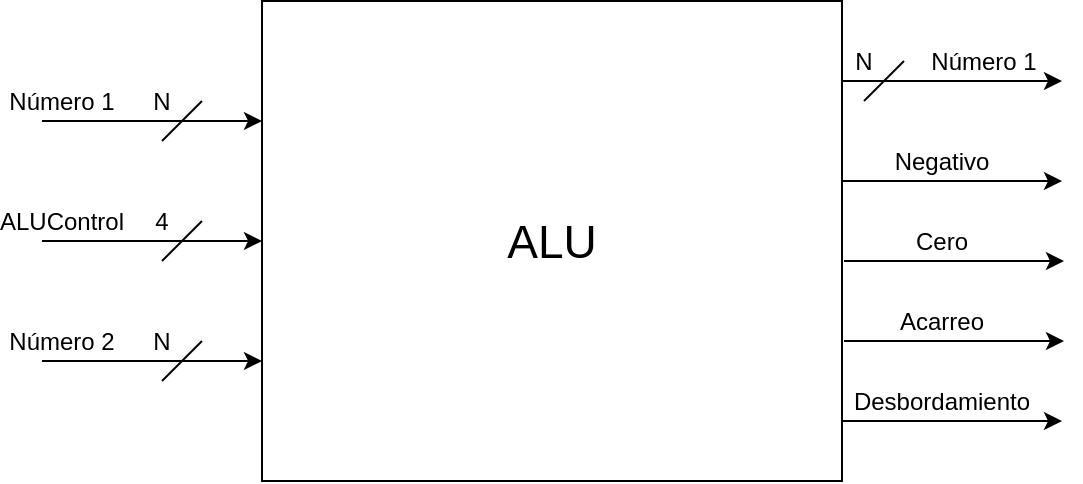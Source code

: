 <mxfile version="11.1.4" type="device"><diagram id="2OJAgN7SzJxuPnq3MlXm" name="Primer Nivel"><mxGraphModel dx="1024" dy="595" grid="1" gridSize="10" guides="1" tooltips="1" connect="1" arrows="1" fold="1" page="1" pageScale="1" pageWidth="850" pageHeight="1100" math="0" shadow="0"><root><mxCell id="0"/><mxCell id="1" parent="0"/><mxCell id="li8F1xh5IC7WeySYhm8i-1" value="" style="rounded=0;whiteSpace=wrap;html=1;" parent="1" vertex="1"><mxGeometry x="287" y="428.5" width="290" height="240" as="geometry"/></mxCell><mxCell id="li8F1xh5IC7WeySYhm8i-2" value="&lt;font style=&quot;font-size: 23px&quot;&gt;ALU&lt;/font&gt;" style="text;html=1;strokeColor=none;fillColor=none;align=center;verticalAlign=middle;whiteSpace=wrap;rounded=0;" parent="1" vertex="1"><mxGeometry x="382" y="518.5" width="100" height="60" as="geometry"/></mxCell><mxCell id="li8F1xh5IC7WeySYhm8i-3" value="" style="endArrow=classic;html=1;entryX=0;entryY=0.25;entryDx=0;entryDy=0;" parent="1" target="li8F1xh5IC7WeySYhm8i-1" edge="1"><mxGeometry width="50" height="50" relative="1" as="geometry"><mxPoint x="177" y="488.5" as="sourcePoint"/><mxPoint x="187" y="468.5" as="targetPoint"/></mxGeometry></mxCell><mxCell id="li8F1xh5IC7WeySYhm8i-4" value="" style="endArrow=none;html=1;" parent="1" edge="1"><mxGeometry width="50" height="50" relative="1" as="geometry"><mxPoint x="237" y="498.5" as="sourcePoint"/><mxPoint x="257" y="478.5" as="targetPoint"/></mxGeometry></mxCell><mxCell id="li8F1xh5IC7WeySYhm8i-5" value="N" style="text;html=1;strokeColor=none;fillColor=none;align=center;verticalAlign=middle;whiteSpace=wrap;rounded=0;" parent="1" vertex="1"><mxGeometry x="217" y="468.5" width="40" height="20" as="geometry"/></mxCell><mxCell id="li8F1xh5IC7WeySYhm8i-6" value="" style="endArrow=classic;html=1;entryX=0;entryY=0.25;entryDx=0;entryDy=0;" parent="1" edge="1"><mxGeometry width="50" height="50" relative="1" as="geometry"><mxPoint x="177" y="608.5" as="sourcePoint"/><mxPoint x="287" y="608.5" as="targetPoint"/></mxGeometry></mxCell><mxCell id="li8F1xh5IC7WeySYhm8i-7" value="" style="endArrow=none;html=1;" parent="1" edge="1"><mxGeometry width="50" height="50" relative="1" as="geometry"><mxPoint x="237" y="618.5" as="sourcePoint"/><mxPoint x="257" y="598.5" as="targetPoint"/></mxGeometry></mxCell><mxCell id="li8F1xh5IC7WeySYhm8i-8" value="N" style="text;html=1;strokeColor=none;fillColor=none;align=center;verticalAlign=middle;whiteSpace=wrap;rounded=0;" parent="1" vertex="1"><mxGeometry x="217" y="588.5" width="40" height="20" as="geometry"/></mxCell><mxCell id="li8F1xh5IC7WeySYhm8i-9" value="Número 1" style="text;html=1;strokeColor=none;fillColor=none;align=center;verticalAlign=middle;whiteSpace=wrap;rounded=0;" parent="1" vertex="1"><mxGeometry x="157" y="468.5" width="60" height="20" as="geometry"/></mxCell><mxCell id="li8F1xh5IC7WeySYhm8i-10" value="Número 2" style="text;html=1;strokeColor=none;fillColor=none;align=center;verticalAlign=middle;whiteSpace=wrap;rounded=0;" parent="1" vertex="1"><mxGeometry x="157" y="588.5" width="60" height="20" as="geometry"/></mxCell><mxCell id="li8F1xh5IC7WeySYhm8i-11" value="" style="endArrow=classic;html=1;entryX=0;entryY=0.5;entryDx=0;entryDy=0;" parent="1" target="li8F1xh5IC7WeySYhm8i-1" edge="1"><mxGeometry width="50" height="50" relative="1" as="geometry"><mxPoint x="177" y="548.5" as="sourcePoint"/><mxPoint x="187" y="508.5" as="targetPoint"/></mxGeometry></mxCell><mxCell id="li8F1xh5IC7WeySYhm8i-12" value="ALUControl" style="text;html=1;strokeColor=none;fillColor=none;align=center;verticalAlign=middle;whiteSpace=wrap;rounded=0;" parent="1" vertex="1"><mxGeometry x="157" y="528.5" width="60" height="20" as="geometry"/></mxCell><mxCell id="li8F1xh5IC7WeySYhm8i-17" value="" style="endArrow=classic;html=1;entryX=0;entryY=0.25;entryDx=0;entryDy=0;" parent="1" edge="1"><mxGeometry width="50" height="50" relative="1" as="geometry"><mxPoint x="577" y="468.5" as="sourcePoint"/><mxPoint x="687" y="468.5" as="targetPoint"/></mxGeometry></mxCell><mxCell id="li8F1xh5IC7WeySYhm8i-18" value="" style="endArrow=none;html=1;" parent="1" edge="1"><mxGeometry width="50" height="50" relative="1" as="geometry"><mxPoint x="588" y="478.5" as="sourcePoint"/><mxPoint x="608" y="458.5" as="targetPoint"/></mxGeometry></mxCell><mxCell id="li8F1xh5IC7WeySYhm8i-19" value="N" style="text;html=1;strokeColor=none;fillColor=none;align=center;verticalAlign=middle;whiteSpace=wrap;rounded=0;" parent="1" vertex="1"><mxGeometry x="568" y="448.5" width="40" height="20" as="geometry"/></mxCell><mxCell id="li8F1xh5IC7WeySYhm8i-20" value="Número 1" style="text;html=1;strokeColor=none;fillColor=none;align=center;verticalAlign=middle;whiteSpace=wrap;rounded=0;" parent="1" vertex="1"><mxGeometry x="618" y="448.5" width="60" height="20" as="geometry"/></mxCell><mxCell id="li8F1xh5IC7WeySYhm8i-23" value="" style="endArrow=none;html=1;" parent="1" edge="1"><mxGeometry width="50" height="50" relative="1" as="geometry"><mxPoint x="237" y="558.5" as="sourcePoint"/><mxPoint x="257" y="538.5" as="targetPoint"/></mxGeometry></mxCell><mxCell id="li8F1xh5IC7WeySYhm8i-24" value="4" style="text;html=1;strokeColor=none;fillColor=none;align=center;verticalAlign=middle;whiteSpace=wrap;rounded=0;" parent="1" vertex="1"><mxGeometry x="217" y="528.5" width="40" height="20" as="geometry"/></mxCell><mxCell id="li8F1xh5IC7WeySYhm8i-25" value="" style="endArrow=classic;html=1;entryX=0;entryY=0.25;entryDx=0;entryDy=0;" parent="1" edge="1"><mxGeometry width="50" height="50" relative="1" as="geometry"><mxPoint x="577" y="518.5" as="sourcePoint"/><mxPoint x="687" y="518.5" as="targetPoint"/></mxGeometry></mxCell><mxCell id="li8F1xh5IC7WeySYhm8i-28" value="Negativo" style="text;html=1;strokeColor=none;fillColor=none;align=center;verticalAlign=middle;whiteSpace=wrap;rounded=0;" parent="1" vertex="1"><mxGeometry x="597" y="498.5" width="60" height="20" as="geometry"/></mxCell><mxCell id="li8F1xh5IC7WeySYhm8i-29" value="" style="endArrow=classic;html=1;entryX=0;entryY=0.25;entryDx=0;entryDy=0;" parent="1" edge="1"><mxGeometry width="50" height="50" relative="1" as="geometry"><mxPoint x="578" y="598.5" as="sourcePoint"/><mxPoint x="688" y="598.5" as="targetPoint"/></mxGeometry></mxCell><mxCell id="li8F1xh5IC7WeySYhm8i-32" value="Acarreo" style="text;html=1;strokeColor=none;fillColor=none;align=center;verticalAlign=middle;whiteSpace=wrap;rounded=0;" parent="1" vertex="1"><mxGeometry x="597" y="578.5" width="60" height="20" as="geometry"/></mxCell><mxCell id="li8F1xh5IC7WeySYhm8i-33" value="" style="endArrow=classic;html=1;entryX=0;entryY=0.25;entryDx=0;entryDy=0;" parent="1" edge="1"><mxGeometry width="50" height="50" relative="1" as="geometry"><mxPoint x="577" y="638.5" as="sourcePoint"/><mxPoint x="687" y="638.5" as="targetPoint"/></mxGeometry></mxCell><mxCell id="li8F1xh5IC7WeySYhm8i-36" value="Desbordamiento" style="text;html=1;strokeColor=none;fillColor=none;align=center;verticalAlign=middle;whiteSpace=wrap;rounded=0;" parent="1" vertex="1"><mxGeometry x="597" y="618.5" width="60" height="20" as="geometry"/></mxCell><mxCell id="li8F1xh5IC7WeySYhm8i-41" value="" style="endArrow=classic;html=1;entryX=0;entryY=0.25;entryDx=0;entryDy=0;" parent="1" edge="1"><mxGeometry width="50" height="50" relative="1" as="geometry"><mxPoint x="578" y="558.5" as="sourcePoint"/><mxPoint x="688" y="558.5" as="targetPoint"/></mxGeometry></mxCell><mxCell id="li8F1xh5IC7WeySYhm8i-44" value="Cero" style="text;html=1;strokeColor=none;fillColor=none;align=center;verticalAlign=middle;whiteSpace=wrap;rounded=0;" parent="1" vertex="1"><mxGeometry x="597" y="538.5" width="60" height="20" as="geometry"/></mxCell></root></mxGraphModel></diagram><diagram id="m6MGDzgDeSHffWFbgt9j" name="Segundo Nivel"><mxGraphModel dx="853" dy="496" grid="1" gridSize="10" guides="1" tooltips="1" connect="1" arrows="1" fold="1" page="1" pageScale="1" pageWidth="850" pageHeight="1100" math="0" shadow="0"><root><mxCell id="QJZ7QYB92ryq0ANAFvGo-0"/><mxCell id="QJZ7QYB92ryq0ANAFvGo-1" parent="QJZ7QYB92ryq0ANAFvGo-0"/><mxCell id="oEmHMn4AcYvWu7DEF71q-0" value="" style="rounded=0;whiteSpace=wrap;html=1;" parent="QJZ7QYB92ryq0ANAFvGo-1" vertex="1"><mxGeometry x="287" y="428.5" width="290" height="240" as="geometry"/></mxCell><mxCell id="fbdbsb1Z4m5zlIt7R355-3" style="edgeStyle=orthogonalEdgeStyle;rounded=0;orthogonalLoop=1;jettySize=auto;html=1;exitX=0;exitY=0.25;exitDx=0;exitDy=0;entryX=0.001;entryY=0.401;entryDx=0;entryDy=0;entryPerimeter=0;fillColor=#d5e8d4;strokeColor=#82b366;" edge="1" parent="QJZ7QYB92ryq0ANAFvGo-1" source="oEmHMn4AcYvWu7DEF71q-0" target="isulnbrN6jN8uFYNWEqH-7"><mxGeometry relative="1" as="geometry"/></mxCell><mxCell id="isulnbrN6jN8uFYNWEqH-38" style="edgeStyle=orthogonalEdgeStyle;rounded=0;orthogonalLoop=1;jettySize=auto;html=1;exitX=0;exitY=0.75;exitDx=0;exitDy=0;entryX=0.5;entryY=1;entryDx=0;entryDy=0;fillColor=#fff2cc;strokeColor=#d6b656;" parent="QJZ7QYB92ryq0ANAFvGo-1" source="oEmHMn4AcYvWu7DEF71q-0" target="isulnbrN6jN8uFYNWEqH-12" edge="1"><mxGeometry relative="1" as="geometry"><Array as="points"><mxPoint x="300" y="609"/><mxPoint x="300" y="660"/><mxPoint x="440" y="660"/><mxPoint x="440" y="549"/><mxPoint x="497" y="549"/></Array></mxGeometry></mxCell><mxCell id="isulnbrN6jN8uFYNWEqH-37" style="edgeStyle=orthogonalEdgeStyle;rounded=0;orthogonalLoop=1;jettySize=auto;html=1;exitX=0;exitY=0.75;exitDx=0;exitDy=0;entryX=0.5;entryY=1;entryDx=0;entryDy=0;fillColor=#fff2cc;strokeColor=#d6b656;" parent="QJZ7QYB92ryq0ANAFvGo-1" source="oEmHMn4AcYvWu7DEF71q-0" target="isulnbrN6jN8uFYNWEqH-33" edge="1"><mxGeometry relative="1" as="geometry"><Array as="points"><mxPoint x="300" y="608"/><mxPoint x="300" y="660"/><mxPoint x="498" y="660"/></Array></mxGeometry></mxCell><mxCell id="isulnbrN6jN8uFYNWEqH-36" style="edgeStyle=orthogonalEdgeStyle;rounded=0;orthogonalLoop=1;jettySize=auto;html=1;exitX=0;exitY=0.5;exitDx=0;exitDy=0;entryX=0;entryY=0.75;entryDx=0;entryDy=0;fillColor=#dae8fc;strokeColor=#6c8ebf;" parent="QJZ7QYB92ryq0ANAFvGo-1" source="oEmHMn4AcYvWu7DEF71q-0" target="isulnbrN6jN8uFYNWEqH-33" edge="1"><mxGeometry relative="1" as="geometry"><Array as="points"><mxPoint x="310" y="549"/><mxPoint x="410" y="549"/><mxPoint x="410" y="622"/></Array></mxGeometry></mxCell><mxCell id="isulnbrN6jN8uFYNWEqH-34" style="edgeStyle=orthogonalEdgeStyle;rounded=0;orthogonalLoop=1;jettySize=auto;html=1;exitX=0;exitY=0.25;exitDx=0;exitDy=0;entryX=0;entryY=0.5;entryDx=0;entryDy=0;fillColor=#d5e8d4;strokeColor=#82b366;" parent="QJZ7QYB92ryq0ANAFvGo-1" source="oEmHMn4AcYvWu7DEF71q-0" target="isulnbrN6jN8uFYNWEqH-33" edge="1"><mxGeometry relative="1" as="geometry"><Array as="points"><mxPoint x="300" y="489"/><mxPoint x="300" y="540"/><mxPoint x="420" y="540"/><mxPoint x="420" y="604"/><mxPoint x="450" y="604"/></Array></mxGeometry></mxCell><mxCell id="isulnbrN6jN8uFYNWEqH-26" style="edgeStyle=orthogonalEdgeStyle;rounded=0;orthogonalLoop=1;jettySize=auto;html=1;exitX=0;exitY=0.25;exitDx=0;exitDy=0;entryX=0;entryY=0.32;entryDx=0;entryDy=0;fillColor=#d5e8d4;strokeColor=#82b366;entryPerimeter=0;" parent="QJZ7QYB92ryq0ANAFvGo-1" source="oEmHMn4AcYvWu7DEF71q-0" target="isulnbrN6jN8uFYNWEqH-10" edge="1"><mxGeometry relative="1" as="geometry"><Array as="points"><mxPoint x="300" y="489"/><mxPoint x="300" y="590"/></Array></mxGeometry></mxCell><mxCell id="isulnbrN6jN8uFYNWEqH-25" style="edgeStyle=orthogonalEdgeStyle;rounded=0;orthogonalLoop=1;jettySize=auto;html=1;exitX=0;exitY=0.5;exitDx=0;exitDy=0;entryX=-0.013;entryY=0.159;entryDx=0;entryDy=0;fillColor=#dae8fc;strokeColor=#6c8ebf;entryPerimeter=0;" parent="QJZ7QYB92ryq0ANAFvGo-1" source="oEmHMn4AcYvWu7DEF71q-0" target="isulnbrN6jN8uFYNWEqH-10" edge="1"><mxGeometry relative="1" as="geometry"><Array as="points"><mxPoint x="310" y="549"/><mxPoint x="310" y="578"/></Array></mxGeometry></mxCell><mxCell id="isulnbrN6jN8uFYNWEqH-24" style="edgeStyle=orthogonalEdgeStyle;rounded=0;orthogonalLoop=1;jettySize=auto;html=1;exitX=0;exitY=0.5;exitDx=0;exitDy=0;entryX=-0.003;entryY=0.558;entryDx=0;entryDy=0;fillColor=#dae8fc;strokeColor=#6c8ebf;entryPerimeter=0;" parent="QJZ7QYB92ryq0ANAFvGo-1" source="oEmHMn4AcYvWu7DEF71q-0" target="isulnbrN6jN8uFYNWEqH-7" edge="1"><mxGeometry relative="1" as="geometry"><Array as="points"><mxPoint x="310" y="549"/><mxPoint x="310" y="500"/></Array></mxGeometry></mxCell><mxCell id="oEmHMn4AcYvWu7DEF71q-1" value="&lt;font style=&quot;font-size: 13px&quot;&gt;ALU&lt;/font&gt;" style="text;html=1;strokeColor=#000000;fillColor=none;align=center;verticalAlign=middle;whiteSpace=wrap;rounded=0;" parent="QJZ7QYB92ryq0ANAFvGo-1" vertex="1"><mxGeometry x="287" y="429" width="93" height="21" as="geometry"/></mxCell><mxCell id="oEmHMn4AcYvWu7DEF71q-2" value="" style="endArrow=classic;html=1;entryX=0;entryY=0.25;entryDx=0;entryDy=0;fillColor=#d5e8d4;strokeColor=#82b366;" parent="QJZ7QYB92ryq0ANAFvGo-1" target="oEmHMn4AcYvWu7DEF71q-0" edge="1"><mxGeometry width="50" height="50" relative="1" as="geometry"><mxPoint x="177" y="488.5" as="sourcePoint"/><mxPoint x="187" y="468.5" as="targetPoint"/></mxGeometry></mxCell><mxCell id="oEmHMn4AcYvWu7DEF71q-3" value="" style="endArrow=none;html=1;fillColor=#d5e8d4;strokeColor=#82b366;" parent="QJZ7QYB92ryq0ANAFvGo-1" edge="1"><mxGeometry width="50" height="50" relative="1" as="geometry"><mxPoint x="237" y="498.5" as="sourcePoint"/><mxPoint x="257" y="478.5" as="targetPoint"/></mxGeometry></mxCell><mxCell id="oEmHMn4AcYvWu7DEF71q-4" value="N" style="text;html=1;strokeColor=none;fillColor=none;align=center;verticalAlign=middle;whiteSpace=wrap;rounded=0;" parent="QJZ7QYB92ryq0ANAFvGo-1" vertex="1"><mxGeometry x="217" y="468.5" width="40" height="20" as="geometry"/></mxCell><mxCell id="oEmHMn4AcYvWu7DEF71q-5" value="" style="endArrow=classic;html=1;entryX=0;entryY=0.25;entryDx=0;entryDy=0;fillColor=#fff2cc;strokeColor=#d6b656;" parent="QJZ7QYB92ryq0ANAFvGo-1" edge="1"><mxGeometry width="50" height="50" relative="1" as="geometry"><mxPoint x="177" y="608.5" as="sourcePoint"/><mxPoint x="287" y="608.5" as="targetPoint"/></mxGeometry></mxCell><mxCell id="oEmHMn4AcYvWu7DEF71q-6" value="" style="endArrow=none;html=1;fillColor=#fff2cc;strokeColor=#d6b656;" parent="QJZ7QYB92ryq0ANAFvGo-1" edge="1"><mxGeometry width="50" height="50" relative="1" as="geometry"><mxPoint x="237" y="618.5" as="sourcePoint"/><mxPoint x="257" y="598.5" as="targetPoint"/></mxGeometry></mxCell><mxCell id="oEmHMn4AcYvWu7DEF71q-7" value="4" style="text;html=1;strokeColor=none;fillColor=none;align=center;verticalAlign=middle;whiteSpace=wrap;rounded=0;" parent="QJZ7QYB92ryq0ANAFvGo-1" vertex="1"><mxGeometry x="217" y="588.5" width="40" height="20" as="geometry"/></mxCell><mxCell id="oEmHMn4AcYvWu7DEF71q-8" value="Número 1" style="text;html=1;strokeColor=none;fillColor=none;align=center;verticalAlign=middle;whiteSpace=wrap;rounded=0;" parent="QJZ7QYB92ryq0ANAFvGo-1" vertex="1"><mxGeometry x="157" y="468.5" width="60" height="20" as="geometry"/></mxCell><mxCell id="oEmHMn4AcYvWu7DEF71q-9" value="ALUControl" style="text;html=1;strokeColor=none;fillColor=none;align=center;verticalAlign=middle;whiteSpace=wrap;rounded=0;" parent="QJZ7QYB92ryq0ANAFvGo-1" vertex="1"><mxGeometry x="157" y="588.5" width="60" height="20" as="geometry"/></mxCell><mxCell id="oEmHMn4AcYvWu7DEF71q-10" value="" style="endArrow=classic;html=1;entryX=0;entryY=0.5;entryDx=0;entryDy=0;fillColor=#dae8fc;strokeColor=#6c8ebf;" parent="QJZ7QYB92ryq0ANAFvGo-1" target="oEmHMn4AcYvWu7DEF71q-0" edge="1"><mxGeometry width="50" height="50" relative="1" as="geometry"><mxPoint x="177" y="548.5" as="sourcePoint"/><mxPoint x="187" y="508.5" as="targetPoint"/></mxGeometry></mxCell><mxCell id="oEmHMn4AcYvWu7DEF71q-11" value="Número 2" style="text;html=1;strokeColor=none;fillColor=none;align=center;verticalAlign=middle;whiteSpace=wrap;rounded=0;" parent="QJZ7QYB92ryq0ANAFvGo-1" vertex="1"><mxGeometry x="157" y="528.5" width="60" height="20" as="geometry"/></mxCell><mxCell id="oEmHMn4AcYvWu7DEF71q-12" value="" style="endArrow=classic;html=1;entryX=0;entryY=0.25;entryDx=0;entryDy=0;" parent="QJZ7QYB92ryq0ANAFvGo-1" edge="1"><mxGeometry width="50" height="50" relative="1" as="geometry"><mxPoint x="577.0" y="468.5" as="sourcePoint"/><mxPoint x="687" y="468.5" as="targetPoint"/></mxGeometry></mxCell><mxCell id="oEmHMn4AcYvWu7DEF71q-13" value="" style="endArrow=none;html=1;" parent="QJZ7QYB92ryq0ANAFvGo-1" edge="1"><mxGeometry width="50" height="50" relative="1" as="geometry"><mxPoint x="588" y="478.5" as="sourcePoint"/><mxPoint x="608" y="458.5" as="targetPoint"/></mxGeometry></mxCell><mxCell id="oEmHMn4AcYvWu7DEF71q-14" value="N" style="text;html=1;strokeColor=none;fillColor=none;align=center;verticalAlign=middle;whiteSpace=wrap;rounded=0;" parent="QJZ7QYB92ryq0ANAFvGo-1" vertex="1"><mxGeometry x="568" y="448.5" width="40" height="20" as="geometry"/></mxCell><mxCell id="oEmHMn4AcYvWu7DEF71q-15" value="Número 1" style="text;html=1;strokeColor=none;fillColor=none;align=center;verticalAlign=middle;whiteSpace=wrap;rounded=0;" parent="QJZ7QYB92ryq0ANAFvGo-1" vertex="1"><mxGeometry x="618" y="448.5" width="60" height="20" as="geometry"/></mxCell><mxCell id="oEmHMn4AcYvWu7DEF71q-16" value="" style="endArrow=none;html=1;fillColor=#dae8fc;strokeColor=#6c8ebf;" parent="QJZ7QYB92ryq0ANAFvGo-1" edge="1"><mxGeometry width="50" height="50" relative="1" as="geometry"><mxPoint x="237" y="558.5" as="sourcePoint"/><mxPoint x="257" y="538.5" as="targetPoint"/></mxGeometry></mxCell><mxCell id="oEmHMn4AcYvWu7DEF71q-17" value="N" style="text;html=1;strokeColor=none;fillColor=none;align=center;verticalAlign=middle;whiteSpace=wrap;rounded=0;" parent="QJZ7QYB92ryq0ANAFvGo-1" vertex="1"><mxGeometry x="217" y="528.5" width="40" height="20" as="geometry"/></mxCell><mxCell id="oEmHMn4AcYvWu7DEF71q-18" value="" style="endArrow=classic;html=1;entryX=0;entryY=0.25;entryDx=0;entryDy=0;fillColor=#f8cecc;strokeColor=#b85450;" parent="QJZ7QYB92ryq0ANAFvGo-1" edge="1"><mxGeometry width="50" height="50" relative="1" as="geometry"><mxPoint x="577.0" y="518.5" as="sourcePoint"/><mxPoint x="687" y="518.5" as="targetPoint"/></mxGeometry></mxCell><mxCell id="oEmHMn4AcYvWu7DEF71q-19" value="Negativo" style="text;html=1;strokeColor=none;fillColor=none;align=center;verticalAlign=middle;whiteSpace=wrap;rounded=0;" parent="QJZ7QYB92ryq0ANAFvGo-1" vertex="1"><mxGeometry x="597" y="498.5" width="60" height="20" as="geometry"/></mxCell><mxCell id="oEmHMn4AcYvWu7DEF71q-20" value="" style="endArrow=classic;html=1;entryX=0;entryY=0.25;entryDx=0;entryDy=0;fillColor=#f8cecc;strokeColor=#b85450;exitX=1;exitY=0.71;exitDx=0;exitDy=0;exitPerimeter=0;" parent="QJZ7QYB92ryq0ANAFvGo-1" edge="1" source="oEmHMn4AcYvWu7DEF71q-0"><mxGeometry width="50" height="50" relative="1" as="geometry"><mxPoint x="578.0" y="598.5" as="sourcePoint"/><mxPoint x="688" y="598.5" as="targetPoint"/></mxGeometry></mxCell><mxCell id="oEmHMn4AcYvWu7DEF71q-21" value="Acarreo" style="text;html=1;strokeColor=none;fillColor=none;align=center;verticalAlign=middle;whiteSpace=wrap;rounded=0;" parent="QJZ7QYB92ryq0ANAFvGo-1" vertex="1"><mxGeometry x="597" y="578.5" width="60" height="20" as="geometry"/></mxCell><mxCell id="oEmHMn4AcYvWu7DEF71q-22" value="" style="endArrow=classic;html=1;entryX=0;entryY=0.25;entryDx=0;entryDy=0;fillColor=#f8cecc;strokeColor=#b85450;" parent="QJZ7QYB92ryq0ANAFvGo-1" edge="1"><mxGeometry width="50" height="50" relative="1" as="geometry"><mxPoint x="577.0" y="638.5" as="sourcePoint"/><mxPoint x="687" y="638.5" as="targetPoint"/></mxGeometry></mxCell><mxCell id="oEmHMn4AcYvWu7DEF71q-23" value="Desbordamiento" style="text;html=1;strokeColor=none;fillColor=none;align=center;verticalAlign=middle;whiteSpace=wrap;rounded=0;" parent="QJZ7QYB92ryq0ANAFvGo-1" vertex="1"><mxGeometry x="597" y="618.5" width="60" height="20" as="geometry"/></mxCell><mxCell id="oEmHMn4AcYvWu7DEF71q-24" value="" style="endArrow=classic;html=1;entryX=0;entryY=0.25;entryDx=0;entryDy=0;fillColor=#f8cecc;strokeColor=#b85450;" parent="QJZ7QYB92ryq0ANAFvGo-1" edge="1"><mxGeometry width="50" height="50" relative="1" as="geometry"><mxPoint x="578.0" y="558.5" as="sourcePoint"/><mxPoint x="688" y="558.5" as="targetPoint"/></mxGeometry></mxCell><mxCell id="oEmHMn4AcYvWu7DEF71q-25" value="Cero" style="text;html=1;strokeColor=none;fillColor=none;align=center;verticalAlign=middle;whiteSpace=wrap;rounded=0;" parent="QJZ7QYB92ryq0ANAFvGo-1" vertex="1"><mxGeometry x="597" y="538.5" width="60" height="20" as="geometry"/></mxCell><mxCell id="isulnbrN6jN8uFYNWEqH-31" style="edgeStyle=orthogonalEdgeStyle;rounded=0;orthogonalLoop=1;jettySize=auto;html=1;exitX=1;exitY=0.5;exitDx=0;exitDy=0;entryX=0;entryY=0.5;entryDx=0;entryDy=0;" parent="QJZ7QYB92ryq0ANAFvGo-1" edge="1"><mxGeometry relative="1" as="geometry"><mxPoint x="402.952" y="473.048" as="sourcePoint"/><mxPoint x="460.095" y="473.048" as="targetPoint"/></mxGeometry></mxCell><mxCell id="isulnbrN6jN8uFYNWEqH-7" value="&lt;font style=&quot;font-size: 11px&quot;&gt;Unidad Lógica&lt;/font&gt;" style="whiteSpace=wrap;html=1;aspect=fixed;" parent="QJZ7QYB92ryq0ANAFvGo-1" vertex="1"><mxGeometry x="328" y="458.5" width="75" height="75" as="geometry"/></mxCell><mxCell id="isulnbrN6jN8uFYNWEqH-15" style="edgeStyle=orthogonalEdgeStyle;rounded=0;orthogonalLoop=1;jettySize=auto;html=1;exitX=1;exitY=0.5;exitDx=0;exitDy=0;entryX=0;entryY=0.5;entryDx=0;entryDy=0;" parent="QJZ7QYB92ryq0ANAFvGo-1" source="isulnbrN6jN8uFYNWEqH-10" target="isulnbrN6jN8uFYNWEqH-12" edge="1"><mxGeometry relative="1" as="geometry"><Array as="points"><mxPoint x="403" y="592"/><mxPoint x="430" y="592"/><mxPoint x="430" y="496"/></Array></mxGeometry></mxCell><mxCell id="isulnbrN6jN8uFYNWEqH-10" value="&lt;font style=&quot;font-size: 11px&quot;&gt;Unidad Aritmética&lt;/font&gt;" style="whiteSpace=wrap;html=1;aspect=fixed;" parent="QJZ7QYB92ryq0ANAFvGo-1" vertex="1"><mxGeometry x="328" y="566" width="75" height="75" as="geometry"/></mxCell><mxCell id="isulnbrN6jN8uFYNWEqH-32" style="edgeStyle=orthogonalEdgeStyle;rounded=0;orthogonalLoop=1;jettySize=auto;html=1;exitX=1;exitY=0.5;exitDx=0;exitDy=0;entryX=1;entryY=0.25;entryDx=0;entryDy=0;" parent="QJZ7QYB92ryq0ANAFvGo-1" source="isulnbrN6jN8uFYNWEqH-12" target="oEmHMn4AcYvWu7DEF71q-0" edge="1"><mxGeometry relative="1" as="geometry"><Array as="points"><mxPoint x="530" y="489"/><mxPoint x="530" y="489"/></Array></mxGeometry></mxCell><mxCell id="isulnbrN6jN8uFYNWEqH-40" style="edgeStyle=orthogonalEdgeStyle;rounded=0;orthogonalLoop=1;jettySize=auto;html=1;exitX=1;exitY=0.5;exitDx=0;exitDy=0;entryX=0;entryY=0.25;entryDx=0;entryDy=0;" parent="QJZ7QYB92ryq0ANAFvGo-1" source="isulnbrN6jN8uFYNWEqH-12" target="isulnbrN6jN8uFYNWEqH-33" edge="1"><mxGeometry relative="1" as="geometry"><Array as="points"><mxPoint x="535" y="489"/><mxPoint x="540" y="489"/><mxPoint x="540" y="560"/><mxPoint x="450" y="560"/><mxPoint x="450" y="585"/></Array></mxGeometry></mxCell><mxCell id="isulnbrN6jN8uFYNWEqH-12" value="&lt;font style=&quot;font-size: 11px&quot;&gt;Seleccionador&lt;/font&gt;" style="whiteSpace=wrap;html=1;aspect=fixed;" parent="QJZ7QYB92ryq0ANAFvGo-1" vertex="1"><mxGeometry x="460" y="458.5" width="75" height="75" as="geometry"/></mxCell><mxCell id="isulnbrN6jN8uFYNWEqH-41" style="edgeStyle=orthogonalEdgeStyle;rounded=0;orthogonalLoop=1;jettySize=auto;html=1;exitX=1.008;exitY=0.141;exitDx=0;exitDy=0;entryX=0.998;entryY=0.369;entryDx=0;entryDy=0;entryPerimeter=0;exitPerimeter=0;fillColor=#f8cecc;strokeColor=#b85450;" parent="QJZ7QYB92ryq0ANAFvGo-1" source="isulnbrN6jN8uFYNWEqH-33" target="oEmHMn4AcYvWu7DEF71q-0" edge="1"><mxGeometry relative="1" as="geometry"><Array as="points"><mxPoint x="550" y="577"/><mxPoint x="550" y="517"/></Array></mxGeometry></mxCell><mxCell id="isulnbrN6jN8uFYNWEqH-42" style="edgeStyle=orthogonalEdgeStyle;rounded=0;orthogonalLoop=1;jettySize=auto;html=1;exitX=1.001;exitY=0.361;exitDx=0;exitDy=0;entryX=1.002;entryY=0.542;entryDx=0;entryDy=0;entryPerimeter=0;fillColor=#f8cecc;strokeColor=#b85450;exitPerimeter=0;" parent="QJZ7QYB92ryq0ANAFvGo-1" source="isulnbrN6jN8uFYNWEqH-33" target="oEmHMn4AcYvWu7DEF71q-0" edge="1"><mxGeometry relative="1" as="geometry"><Array as="points"><mxPoint x="560" y="593"/><mxPoint x="560" y="559"/></Array></mxGeometry></mxCell><mxCell id="isulnbrN6jN8uFYNWEqH-43" style="edgeStyle=orthogonalEdgeStyle;rounded=0;orthogonalLoop=1;jettySize=auto;html=1;exitX=1.006;exitY=0.651;exitDx=0;exitDy=0;entryX=1.002;entryY=0.712;entryDx=0;entryDy=0;entryPerimeter=0;exitPerimeter=0;fillColor=#f8cecc;strokeColor=#b85450;" parent="QJZ7QYB92ryq0ANAFvGo-1" source="isulnbrN6jN8uFYNWEqH-33" target="oEmHMn4AcYvWu7DEF71q-0" edge="1"><mxGeometry relative="1" as="geometry"><Array as="points"><mxPoint x="560" y="615"/><mxPoint x="560" y="599"/></Array></mxGeometry></mxCell><mxCell id="isulnbrN6jN8uFYNWEqH-44" style="edgeStyle=orthogonalEdgeStyle;rounded=0;orthogonalLoop=1;jettySize=auto;html=1;exitX=1;exitY=0.842;exitDx=0;exitDy=0;entryX=1.001;entryY=0.878;entryDx=0;entryDy=0;entryPerimeter=0;exitPerimeter=0;fillColor=#f8cecc;strokeColor=#b85450;" parent="QJZ7QYB92ryq0ANAFvGo-1" source="isulnbrN6jN8uFYNWEqH-33" target="oEmHMn4AcYvWu7DEF71q-0" edge="1"><mxGeometry relative="1" as="geometry"><Array as="points"><mxPoint x="560" y="629"/><mxPoint x="560" y="639"/></Array></mxGeometry></mxCell><mxCell id="isulnbrN6jN8uFYNWEqH-33" value="&lt;font style=&quot;font-size: 11px&quot;&gt;Banderas&lt;/font&gt;" style="whiteSpace=wrap;html=1;aspect=fixed;" parent="QJZ7QYB92ryq0ANAFvGo-1" vertex="1"><mxGeometry x="460" y="566" width="75" height="75" as="geometry"/></mxCell></root></mxGraphModel></diagram><diagram id="R72bDkMUU5BtDn5_0Z4c" name="Tercer Nivel"><mxGraphModel dx="1024" dy="595" grid="1" gridSize="10" guides="1" tooltips="1" connect="1" arrows="1" fold="1" page="1" pageScale="1" pageWidth="850" pageHeight="1100" math="0" shadow="0"><root><mxCell id="EFUoguaxUgwYdV7-KCvG-0"/><mxCell id="EFUoguaxUgwYdV7-KCvG-1" parent="EFUoguaxUgwYdV7-KCvG-0"/><mxCell id="OROd-WA6V728HSArnXsV-0" value="" style="rounded=0;whiteSpace=wrap;html=1;" parent="EFUoguaxUgwYdV7-KCvG-1" vertex="1"><mxGeometry x="287" y="428.5" width="290" height="240" as="geometry"/></mxCell><mxCell id="OROd-WA6V728HSArnXsV-1" style="edgeStyle=orthogonalEdgeStyle;rounded=0;orthogonalLoop=1;jettySize=auto;html=1;exitX=0;exitY=0.75;exitDx=0;exitDy=0;entryX=0.5;entryY=1;entryDx=0;entryDy=0;fillColor=#fff2cc;strokeColor=#d6b656;" parent="EFUoguaxUgwYdV7-KCvG-1" source="OROd-WA6V728HSArnXsV-0" target="OROd-WA6V728HSArnXsV-40" edge="1"><mxGeometry relative="1" as="geometry"><Array as="points"><mxPoint x="300" y="609"/><mxPoint x="300" y="630"/><mxPoint x="530" y="630"/><mxPoint x="530" y="539"/><mxPoint x="470" y="539"/></Array></mxGeometry></mxCell><mxCell id="OROd-WA6V728HSArnXsV-2" style="edgeStyle=orthogonalEdgeStyle;rounded=0;orthogonalLoop=1;jettySize=auto;html=1;exitX=0;exitY=0.75;exitDx=0;exitDy=0;entryX=0.5;entryY=1;entryDx=0;entryDy=0;fillColor=#fff2cc;strokeColor=#d6b656;" parent="EFUoguaxUgwYdV7-KCvG-1" source="OROd-WA6V728HSArnXsV-0" target="OROd-WA6V728HSArnXsV-45" edge="1"><mxGeometry relative="1" as="geometry"><Array as="points"><mxPoint x="300" y="609"/><mxPoint x="300" y="630"/><mxPoint x="470" y="630"/></Array></mxGeometry></mxCell><mxCell id="OROd-WA6V728HSArnXsV-3" style="edgeStyle=orthogonalEdgeStyle;rounded=0;orthogonalLoop=1;jettySize=auto;html=1;exitX=0;exitY=0.5;exitDx=0;exitDy=0;entryX=0;entryY=0.75;entryDx=0;entryDy=0;fillColor=#dae8fc;strokeColor=#6c8ebf;" parent="EFUoguaxUgwYdV7-KCvG-1" source="OROd-WA6V728HSArnXsV-0" target="OROd-WA6V728HSArnXsV-45" edge="1"><mxGeometry relative="1" as="geometry"><Array as="points"><mxPoint x="410" y="549"/><mxPoint x="410" y="595"/></Array></mxGeometry></mxCell><mxCell id="OROd-WA6V728HSArnXsV-4" style="edgeStyle=orthogonalEdgeStyle;rounded=0;orthogonalLoop=1;jettySize=auto;html=1;exitX=0;exitY=0.25;exitDx=0;exitDy=0;entryX=0;entryY=0.5;entryDx=0;entryDy=0;fillColor=#d5e8d4;strokeColor=#82b366;" parent="EFUoguaxUgwYdV7-KCvG-1" source="OROd-WA6V728HSArnXsV-0" target="OROd-WA6V728HSArnXsV-45" edge="1"><mxGeometry relative="1" as="geometry"><Array as="points"><mxPoint x="300" y="489"/><mxPoint x="300" y="530"/><mxPoint x="420" y="530"/><mxPoint x="420" y="580"/></Array></mxGeometry></mxCell><mxCell id="OROd-WA6V728HSArnXsV-5" style="edgeStyle=orthogonalEdgeStyle;rounded=0;orthogonalLoop=1;jettySize=auto;html=1;exitX=0;exitY=0.25;exitDx=0;exitDy=0;entryX=0;entryY=0.75;entryDx=0;entryDy=0;fillColor=#d5e8d4;strokeColor=#82b366;" parent="EFUoguaxUgwYdV7-KCvG-1" source="OROd-WA6V728HSArnXsV-0" target="OROd-WA6V728HSArnXsV-37" edge="1"><mxGeometry relative="1" as="geometry"><Array as="points"><mxPoint x="300" y="489"/><mxPoint x="300" y="605"/></Array></mxGeometry></mxCell><mxCell id="OROd-WA6V728HSArnXsV-6" style="edgeStyle=orthogonalEdgeStyle;rounded=0;orthogonalLoop=1;jettySize=auto;html=1;exitX=0;exitY=0.5;exitDx=0;exitDy=0;entryX=0;entryY=0.5;entryDx=0;entryDy=0;fillColor=#dae8fc;strokeColor=#6c8ebf;" parent="EFUoguaxUgwYdV7-KCvG-1" source="OROd-WA6V728HSArnXsV-0" target="OROd-WA6V728HSArnXsV-37" edge="1"><mxGeometry relative="1" as="geometry"><Array as="points"><mxPoint x="310" y="549"/><mxPoint x="310" y="592"/></Array></mxGeometry></mxCell><mxCell id="OROd-WA6V728HSArnXsV-7" style="edgeStyle=orthogonalEdgeStyle;rounded=0;orthogonalLoop=1;jettySize=auto;html=1;exitX=0;exitY=0.5;exitDx=0;exitDy=0;entryX=0;entryY=0.75;entryDx=0;entryDy=0;fillColor=#dae8fc;strokeColor=#6c8ebf;" parent="EFUoguaxUgwYdV7-KCvG-1" source="OROd-WA6V728HSArnXsV-0" target="OROd-WA6V728HSArnXsV-35" edge="1"><mxGeometry relative="1" as="geometry"><Array as="points"><mxPoint x="310" y="549"/><mxPoint x="310" y="501"/></Array></mxGeometry></mxCell><mxCell id="OROd-WA6V728HSArnXsV-8" style="edgeStyle=orthogonalEdgeStyle;rounded=0;orthogonalLoop=1;jettySize=auto;html=1;exitX=0;exitY=0.25;exitDx=0;exitDy=0;entryX=0;entryY=0.5;entryDx=0;entryDy=0;fillColor=#d5e8d4;strokeColor=#82b366;" parent="EFUoguaxUgwYdV7-KCvG-1" source="OROd-WA6V728HSArnXsV-0" target="OROd-WA6V728HSArnXsV-35" edge="1"><mxGeometry relative="1" as="geometry"/></mxCell><mxCell id="OROd-WA6V728HSArnXsV-9" value="&lt;font style=&quot;font-size: 13px&quot;&gt;ALU&lt;/font&gt;" style="text;html=1;strokeColor=#000000;fillColor=none;align=center;verticalAlign=middle;whiteSpace=wrap;rounded=0;" parent="EFUoguaxUgwYdV7-KCvG-1" vertex="1"><mxGeometry x="287" y="429" width="93" height="21" as="geometry"/></mxCell><mxCell id="OROd-WA6V728HSArnXsV-10" value="" style="endArrow=classic;html=1;entryX=0;entryY=0.25;entryDx=0;entryDy=0;fillColor=#d5e8d4;strokeColor=#82b366;" parent="EFUoguaxUgwYdV7-KCvG-1" target="OROd-WA6V728HSArnXsV-0" edge="1"><mxGeometry width="50" height="50" relative="1" as="geometry"><mxPoint x="177" y="488.5" as="sourcePoint"/><mxPoint x="187" y="468.5" as="targetPoint"/></mxGeometry></mxCell><mxCell id="OROd-WA6V728HSArnXsV-11" value="" style="endArrow=none;html=1;fillColor=#d5e8d4;strokeColor=#82b366;" parent="EFUoguaxUgwYdV7-KCvG-1" edge="1"><mxGeometry width="50" height="50" relative="1" as="geometry"><mxPoint x="237" y="498.5" as="sourcePoint"/><mxPoint x="257" y="478.5" as="targetPoint"/></mxGeometry></mxCell><mxCell id="OROd-WA6V728HSArnXsV-12" value="N" style="text;html=1;strokeColor=none;fillColor=none;align=center;verticalAlign=middle;whiteSpace=wrap;rounded=0;" parent="EFUoguaxUgwYdV7-KCvG-1" vertex="1"><mxGeometry x="217" y="468.5" width="40" height="20" as="geometry"/></mxCell><mxCell id="OROd-WA6V728HSArnXsV-13" value="" style="endArrow=classic;html=1;entryX=0;entryY=0.25;entryDx=0;entryDy=0;fillColor=#fff2cc;strokeColor=#d6b656;" parent="EFUoguaxUgwYdV7-KCvG-1" edge="1"><mxGeometry width="50" height="50" relative="1" as="geometry"><mxPoint x="177" y="608.5" as="sourcePoint"/><mxPoint x="287" y="608.5" as="targetPoint"/></mxGeometry></mxCell><mxCell id="OROd-WA6V728HSArnXsV-14" value="" style="endArrow=none;html=1;fillColor=#fff2cc;strokeColor=#d6b656;" parent="EFUoguaxUgwYdV7-KCvG-1" edge="1"><mxGeometry width="50" height="50" relative="1" as="geometry"><mxPoint x="237" y="618.5" as="sourcePoint"/><mxPoint x="257" y="598.5" as="targetPoint"/></mxGeometry></mxCell><mxCell id="OROd-WA6V728HSArnXsV-15" value="4" style="text;html=1;strokeColor=none;fillColor=none;align=center;verticalAlign=middle;whiteSpace=wrap;rounded=0;" parent="EFUoguaxUgwYdV7-KCvG-1" vertex="1"><mxGeometry x="217" y="588.5" width="40" height="20" as="geometry"/></mxCell><mxCell id="OROd-WA6V728HSArnXsV-16" value="Número 1" style="text;html=1;strokeColor=none;fillColor=none;align=center;verticalAlign=middle;whiteSpace=wrap;rounded=0;" parent="EFUoguaxUgwYdV7-KCvG-1" vertex="1"><mxGeometry x="157" y="468.5" width="60" height="20" as="geometry"/></mxCell><mxCell id="OROd-WA6V728HSArnXsV-17" value="ALUControl" style="text;html=1;strokeColor=none;fillColor=none;align=center;verticalAlign=middle;whiteSpace=wrap;rounded=0;" parent="EFUoguaxUgwYdV7-KCvG-1" vertex="1"><mxGeometry x="157" y="588.5" width="60" height="20" as="geometry"/></mxCell><mxCell id="OROd-WA6V728HSArnXsV-18" value="" style="endArrow=classic;html=1;entryX=0;entryY=0.5;entryDx=0;entryDy=0;fillColor=#dae8fc;strokeColor=#6c8ebf;" parent="EFUoguaxUgwYdV7-KCvG-1" target="OROd-WA6V728HSArnXsV-0" edge="1"><mxGeometry width="50" height="50" relative="1" as="geometry"><mxPoint x="177" y="548.5" as="sourcePoint"/><mxPoint x="187" y="508.5" as="targetPoint"/></mxGeometry></mxCell><mxCell id="OROd-WA6V728HSArnXsV-19" value="Número 2" style="text;html=1;strokeColor=none;fillColor=none;align=center;verticalAlign=middle;whiteSpace=wrap;rounded=0;" parent="EFUoguaxUgwYdV7-KCvG-1" vertex="1"><mxGeometry x="157" y="528.5" width="60" height="20" as="geometry"/></mxCell><mxCell id="OROd-WA6V728HSArnXsV-20" value="" style="endArrow=classic;html=1;entryX=0;entryY=0.25;entryDx=0;entryDy=0;" parent="EFUoguaxUgwYdV7-KCvG-1" edge="1"><mxGeometry width="50" height="50" relative="1" as="geometry"><mxPoint x="577.0" y="468.5" as="sourcePoint"/><mxPoint x="687" y="468.5" as="targetPoint"/></mxGeometry></mxCell><mxCell id="OROd-WA6V728HSArnXsV-21" value="" style="endArrow=none;html=1;" parent="EFUoguaxUgwYdV7-KCvG-1" edge="1"><mxGeometry width="50" height="50" relative="1" as="geometry"><mxPoint x="588" y="478.5" as="sourcePoint"/><mxPoint x="608" y="458.5" as="targetPoint"/></mxGeometry></mxCell><mxCell id="OROd-WA6V728HSArnXsV-22" value="N" style="text;html=1;strokeColor=none;fillColor=none;align=center;verticalAlign=middle;whiteSpace=wrap;rounded=0;" parent="EFUoguaxUgwYdV7-KCvG-1" vertex="1"><mxGeometry x="568" y="448.5" width="40" height="20" as="geometry"/></mxCell><mxCell id="OROd-WA6V728HSArnXsV-23" value="Número 1" style="text;html=1;strokeColor=none;fillColor=none;align=center;verticalAlign=middle;whiteSpace=wrap;rounded=0;" parent="EFUoguaxUgwYdV7-KCvG-1" vertex="1"><mxGeometry x="618" y="448.5" width="60" height="20" as="geometry"/></mxCell><mxCell id="OROd-WA6V728HSArnXsV-24" value="" style="endArrow=none;html=1;fillColor=#dae8fc;strokeColor=#6c8ebf;" parent="EFUoguaxUgwYdV7-KCvG-1" edge="1"><mxGeometry width="50" height="50" relative="1" as="geometry"><mxPoint x="237" y="558.5" as="sourcePoint"/><mxPoint x="257" y="538.5" as="targetPoint"/></mxGeometry></mxCell><mxCell id="OROd-WA6V728HSArnXsV-25" value="N" style="text;html=1;strokeColor=none;fillColor=none;align=center;verticalAlign=middle;whiteSpace=wrap;rounded=0;" parent="EFUoguaxUgwYdV7-KCvG-1" vertex="1"><mxGeometry x="217" y="528.5" width="40" height="20" as="geometry"/></mxCell><mxCell id="OROd-WA6V728HSArnXsV-26" value="" style="endArrow=classic;html=1;entryX=0;entryY=0.25;entryDx=0;entryDy=0;fillColor=#f8cecc;strokeColor=#b85450;" parent="EFUoguaxUgwYdV7-KCvG-1" edge="1"><mxGeometry width="50" height="50" relative="1" as="geometry"><mxPoint x="577.0" y="518.5" as="sourcePoint"/><mxPoint x="687" y="518.5" as="targetPoint"/></mxGeometry></mxCell><mxCell id="OROd-WA6V728HSArnXsV-27" value="Negativo" style="text;html=1;strokeColor=none;fillColor=none;align=center;verticalAlign=middle;whiteSpace=wrap;rounded=0;" parent="EFUoguaxUgwYdV7-KCvG-1" vertex="1"><mxGeometry x="597" y="498.5" width="60" height="20" as="geometry"/></mxCell><mxCell id="OROd-WA6V728HSArnXsV-28" value="" style="endArrow=classic;html=1;entryX=0;entryY=0.25;entryDx=0;entryDy=0;fillColor=#f8cecc;strokeColor=#b85450;" parent="EFUoguaxUgwYdV7-KCvG-1" edge="1"><mxGeometry width="50" height="50" relative="1" as="geometry"><mxPoint x="578.0" y="598.5" as="sourcePoint"/><mxPoint x="688" y="598.5" as="targetPoint"/></mxGeometry></mxCell><mxCell id="OROd-WA6V728HSArnXsV-29" value="Acarreo" style="text;html=1;strokeColor=none;fillColor=none;align=center;verticalAlign=middle;whiteSpace=wrap;rounded=0;" parent="EFUoguaxUgwYdV7-KCvG-1" vertex="1"><mxGeometry x="597" y="578.5" width="60" height="20" as="geometry"/></mxCell><mxCell id="OROd-WA6V728HSArnXsV-30" value="" style="endArrow=classic;html=1;entryX=0;entryY=0.25;entryDx=0;entryDy=0;fillColor=#f8cecc;strokeColor=#b85450;" parent="EFUoguaxUgwYdV7-KCvG-1" edge="1"><mxGeometry width="50" height="50" relative="1" as="geometry"><mxPoint x="577.0" y="638.5" as="sourcePoint"/><mxPoint x="687" y="638.5" as="targetPoint"/></mxGeometry></mxCell><mxCell id="OROd-WA6V728HSArnXsV-31" value="Desbordamiento" style="text;html=1;strokeColor=none;fillColor=none;align=center;verticalAlign=middle;whiteSpace=wrap;rounded=0;" parent="EFUoguaxUgwYdV7-KCvG-1" vertex="1"><mxGeometry x="597" y="618.5" width="60" height="20" as="geometry"/></mxCell><mxCell id="OROd-WA6V728HSArnXsV-32" value="" style="endArrow=classic;html=1;entryX=0;entryY=0.25;entryDx=0;entryDy=0;fillColor=#f8cecc;strokeColor=#b85450;" parent="EFUoguaxUgwYdV7-KCvG-1" edge="1"><mxGeometry width="50" height="50" relative="1" as="geometry"><mxPoint x="578.0" y="558.5" as="sourcePoint"/><mxPoint x="688" y="558.5" as="targetPoint"/></mxGeometry></mxCell><mxCell id="OROd-WA6V728HSArnXsV-33" value="Cero" style="text;html=1;strokeColor=none;fillColor=none;align=center;verticalAlign=middle;whiteSpace=wrap;rounded=0;" parent="EFUoguaxUgwYdV7-KCvG-1" vertex="1"><mxGeometry x="597" y="538.5" width="60" height="20" as="geometry"/></mxCell><mxCell id="OROd-WA6V728HSArnXsV-34" style="edgeStyle=orthogonalEdgeStyle;rounded=0;orthogonalLoop=1;jettySize=auto;html=1;exitX=1;exitY=0.5;exitDx=0;exitDy=0;entryX=0;entryY=0.5;entryDx=0;entryDy=0;" parent="EFUoguaxUgwYdV7-KCvG-1" source="OROd-WA6V728HSArnXsV-35" target="OROd-WA6V728HSArnXsV-40" edge="1"><mxGeometry relative="1" as="geometry"/></mxCell><mxCell id="OROd-WA6V728HSArnXsV-35" value="&lt;font style=&quot;font-size: 8px&quot;&gt;Unidad Lógica&lt;/font&gt;" style="whiteSpace=wrap;html=1;aspect=fixed;" parent="EFUoguaxUgwYdV7-KCvG-1" vertex="1"><mxGeometry x="327.5" y="462.5" width="52" height="52" as="geometry"/></mxCell><mxCell id="OROd-WA6V728HSArnXsV-36" style="edgeStyle=orthogonalEdgeStyle;rounded=0;orthogonalLoop=1;jettySize=auto;html=1;exitX=1;exitY=0.5;exitDx=0;exitDy=0;entryX=0;entryY=0.75;entryDx=0;entryDy=0;" parent="EFUoguaxUgwYdV7-KCvG-1" source="OROd-WA6V728HSArnXsV-37" target="OROd-WA6V728HSArnXsV-40" edge="1"><mxGeometry relative="1" as="geometry"><Array as="points"><mxPoint x="400" y="592"/><mxPoint x="400" y="504"/></Array></mxGeometry></mxCell><mxCell id="OROd-WA6V728HSArnXsV-37" value="&lt;font style=&quot;font-size: 8px&quot;&gt;Unidad Aritmética&lt;/font&gt;" style="whiteSpace=wrap;html=1;aspect=fixed;" parent="EFUoguaxUgwYdV7-KCvG-1" vertex="1"><mxGeometry x="327" y="565.5" width="53" height="53" as="geometry"/></mxCell><mxCell id="OROd-WA6V728HSArnXsV-38" style="edgeStyle=orthogonalEdgeStyle;rounded=0;orthogonalLoop=1;jettySize=auto;html=1;exitX=1;exitY=0.5;exitDx=0;exitDy=0;entryX=1;entryY=0.25;entryDx=0;entryDy=0;" parent="EFUoguaxUgwYdV7-KCvG-1" source="OROd-WA6V728HSArnXsV-40" target="OROd-WA6V728HSArnXsV-0" edge="1"><mxGeometry relative="1" as="geometry"><Array as="points"><mxPoint x="530" y="489"/><mxPoint x="530" y="489"/></Array></mxGeometry></mxCell><mxCell id="OROd-WA6V728HSArnXsV-39" style="edgeStyle=orthogonalEdgeStyle;rounded=0;orthogonalLoop=1;jettySize=auto;html=1;exitX=1;exitY=0.5;exitDx=0;exitDy=0;entryX=0;entryY=0.25;entryDx=0;entryDy=0;" parent="EFUoguaxUgwYdV7-KCvG-1" source="OROd-WA6V728HSArnXsV-40" target="OROd-WA6V728HSArnXsV-45" edge="1"><mxGeometry relative="1" as="geometry"><Array as="points"><mxPoint x="510" y="489"/><mxPoint x="510" y="530"/><mxPoint x="430" y="530"/><mxPoint x="430" y="565"/></Array></mxGeometry></mxCell><mxCell id="OROd-WA6V728HSArnXsV-40" value="&lt;font style=&quot;font-size: 8px&quot;&gt;Seleccionador&lt;/font&gt;" style="whiteSpace=wrap;html=1;aspect=fixed;" parent="EFUoguaxUgwYdV7-KCvG-1" vertex="1"><mxGeometry x="440" y="458.5" width="60" height="60" as="geometry"/></mxCell><mxCell id="OROd-WA6V728HSArnXsV-41" style="edgeStyle=orthogonalEdgeStyle;rounded=0;orthogonalLoop=1;jettySize=auto;html=1;exitX=1.008;exitY=0.141;exitDx=0;exitDy=0;entryX=0.998;entryY=0.369;entryDx=0;entryDy=0;entryPerimeter=0;exitPerimeter=0;fillColor=#f8cecc;strokeColor=#b85450;" parent="EFUoguaxUgwYdV7-KCvG-1" source="OROd-WA6V728HSArnXsV-45" target="OROd-WA6V728HSArnXsV-0" edge="1"><mxGeometry relative="1" as="geometry"><Array as="points"><mxPoint x="520" y="558"/><mxPoint x="520" y="517"/></Array></mxGeometry></mxCell><mxCell id="OROd-WA6V728HSArnXsV-42" style="edgeStyle=orthogonalEdgeStyle;rounded=0;orthogonalLoop=1;jettySize=auto;html=1;exitX=1.008;exitY=0.362;exitDx=0;exitDy=0;entryX=1.002;entryY=0.542;entryDx=0;entryDy=0;entryPerimeter=0;exitPerimeter=0;fillColor=#f8cecc;strokeColor=#b85450;" parent="EFUoguaxUgwYdV7-KCvG-1" source="OROd-WA6V728HSArnXsV-45" target="OROd-WA6V728HSArnXsV-0" edge="1"><mxGeometry relative="1" as="geometry"><Array as="points"><mxPoint x="520" y="571"/><mxPoint x="540" y="571"/><mxPoint x="540" y="559"/></Array></mxGeometry></mxCell><mxCell id="OROd-WA6V728HSArnXsV-43" style="edgeStyle=orthogonalEdgeStyle;rounded=0;orthogonalLoop=1;jettySize=auto;html=1;exitX=1;exitY=0.583;exitDx=0;exitDy=0;entryX=1;entryY=0.714;entryDx=0;entryDy=0;entryPerimeter=0;exitPerimeter=0;fillColor=#f8cecc;strokeColor=#b85450;" parent="EFUoguaxUgwYdV7-KCvG-1" source="OROd-WA6V728HSArnXsV-45" target="OROd-WA6V728HSArnXsV-0" edge="1"><mxGeometry relative="1" as="geometry"><Array as="points"><mxPoint x="540" y="585"/><mxPoint x="540" y="600"/></Array></mxGeometry></mxCell><mxCell id="OROd-WA6V728HSArnXsV-44" style="edgeStyle=orthogonalEdgeStyle;rounded=0;orthogonalLoop=1;jettySize=auto;html=1;exitX=1;exitY=0.842;exitDx=0;exitDy=0;entryX=1.001;entryY=0.878;entryDx=0;entryDy=0;entryPerimeter=0;exitPerimeter=0;fillColor=#f8cecc;strokeColor=#b85450;" parent="EFUoguaxUgwYdV7-KCvG-1" source="OROd-WA6V728HSArnXsV-45" target="OROd-WA6V728HSArnXsV-0" edge="1"><mxGeometry relative="1" as="geometry"><Array as="points"><mxPoint x="520" y="600"/><mxPoint x="520" y="639"/></Array></mxGeometry></mxCell><mxCell id="OROd-WA6V728HSArnXsV-45" value="&lt;font style=&quot;font-size: 8px&quot;&gt;Banderas&lt;/font&gt;" style="whiteSpace=wrap;html=1;aspect=fixed;" parent="EFUoguaxUgwYdV7-KCvG-1" vertex="1"><mxGeometry x="440" y="549.5" width="60" height="60" as="geometry"/></mxCell><mxCell id="MVXT9omRlonM8C53pkRL-0" value="" style="rounded=0;whiteSpace=wrap;html=1;" parent="EFUoguaxUgwYdV7-KCvG-1" vertex="1"><mxGeometry x="287" y="428.5" width="290" height="240" as="geometry"/></mxCell><mxCell id="MVXT9omRlonM8C53pkRL-1" style="edgeStyle=orthogonalEdgeStyle;rounded=0;orthogonalLoop=1;jettySize=auto;html=1;exitX=0;exitY=0.25;exitDx=0;exitDy=0;entryX=0.001;entryY=0.401;entryDx=0;entryDy=0;entryPerimeter=0;fillColor=#d5e8d4;strokeColor=#82b366;" parent="EFUoguaxUgwYdV7-KCvG-1" source="MVXT9omRlonM8C53pkRL-0" target="MVXT9omRlonM8C53pkRL-35" edge="1"><mxGeometry relative="1" as="geometry"/></mxCell><mxCell id="MVXT9omRlonM8C53pkRL-2" style="edgeStyle=orthogonalEdgeStyle;rounded=0;orthogonalLoop=1;jettySize=auto;html=1;exitX=0;exitY=0.75;exitDx=0;exitDy=0;entryX=0.5;entryY=1;entryDx=0;entryDy=0;fillColor=#fff2cc;strokeColor=#d6b656;" parent="EFUoguaxUgwYdV7-KCvG-1" source="MVXT9omRlonM8C53pkRL-0" target="MVXT9omRlonM8C53pkRL-40" edge="1"><mxGeometry relative="1" as="geometry"><Array as="points"><mxPoint x="300" y="609"/><mxPoint x="300" y="660"/><mxPoint x="440" y="660"/><mxPoint x="440" y="549"/><mxPoint x="497" y="549"/></Array></mxGeometry></mxCell><mxCell id="MVXT9omRlonM8C53pkRL-3" style="edgeStyle=orthogonalEdgeStyle;rounded=0;orthogonalLoop=1;jettySize=auto;html=1;exitX=0;exitY=0.75;exitDx=0;exitDy=0;entryX=0.5;entryY=1;entryDx=0;entryDy=0;fillColor=#fff2cc;strokeColor=#d6b656;" parent="EFUoguaxUgwYdV7-KCvG-1" source="MVXT9omRlonM8C53pkRL-0" target="MVXT9omRlonM8C53pkRL-45" edge="1"><mxGeometry relative="1" as="geometry"><Array as="points"><mxPoint x="300" y="608"/><mxPoint x="300" y="660"/><mxPoint x="498" y="660"/></Array></mxGeometry></mxCell><mxCell id="MVXT9omRlonM8C53pkRL-4" style="edgeStyle=orthogonalEdgeStyle;rounded=0;orthogonalLoop=1;jettySize=auto;html=1;exitX=0;exitY=0.5;exitDx=0;exitDy=0;entryX=0;entryY=0.75;entryDx=0;entryDy=0;fillColor=#dae8fc;strokeColor=#6c8ebf;" parent="EFUoguaxUgwYdV7-KCvG-1" source="MVXT9omRlonM8C53pkRL-0" target="MVXT9omRlonM8C53pkRL-45" edge="1"><mxGeometry relative="1" as="geometry"><Array as="points"><mxPoint x="310" y="549"/><mxPoint x="410" y="549"/><mxPoint x="410" y="622"/></Array></mxGeometry></mxCell><mxCell id="MVXT9omRlonM8C53pkRL-5" style="edgeStyle=orthogonalEdgeStyle;rounded=0;orthogonalLoop=1;jettySize=auto;html=1;exitX=0;exitY=0.25;exitDx=0;exitDy=0;entryX=0;entryY=0.5;entryDx=0;entryDy=0;fillColor=#d5e8d4;strokeColor=#82b366;" parent="EFUoguaxUgwYdV7-KCvG-1" source="MVXT9omRlonM8C53pkRL-0" target="MVXT9omRlonM8C53pkRL-45" edge="1"><mxGeometry relative="1" as="geometry"><Array as="points"><mxPoint x="300" y="489"/><mxPoint x="300" y="540"/><mxPoint x="420" y="540"/><mxPoint x="420" y="604"/><mxPoint x="450" y="604"/></Array></mxGeometry></mxCell><mxCell id="MVXT9omRlonM8C53pkRL-6" style="edgeStyle=orthogonalEdgeStyle;rounded=0;orthogonalLoop=1;jettySize=auto;html=1;exitX=0;exitY=0.25;exitDx=0;exitDy=0;entryX=0;entryY=0.32;entryDx=0;entryDy=0;fillColor=#d5e8d4;strokeColor=#82b366;entryPerimeter=0;" parent="EFUoguaxUgwYdV7-KCvG-1" source="MVXT9omRlonM8C53pkRL-0" target="MVXT9omRlonM8C53pkRL-37" edge="1"><mxGeometry relative="1" as="geometry"><Array as="points"><mxPoint x="300" y="489"/><mxPoint x="300" y="590"/></Array></mxGeometry></mxCell><mxCell id="MVXT9omRlonM8C53pkRL-7" style="edgeStyle=orthogonalEdgeStyle;rounded=0;orthogonalLoop=1;jettySize=auto;html=1;exitX=0;exitY=0.5;exitDx=0;exitDy=0;entryX=-0.013;entryY=0.159;entryDx=0;entryDy=0;fillColor=#dae8fc;strokeColor=#6c8ebf;entryPerimeter=0;" parent="EFUoguaxUgwYdV7-KCvG-1" source="MVXT9omRlonM8C53pkRL-0" target="MVXT9omRlonM8C53pkRL-37" edge="1"><mxGeometry relative="1" as="geometry"><Array as="points"><mxPoint x="310" y="549"/><mxPoint x="310" y="578"/></Array></mxGeometry></mxCell><mxCell id="MVXT9omRlonM8C53pkRL-8" style="edgeStyle=orthogonalEdgeStyle;rounded=0;orthogonalLoop=1;jettySize=auto;html=1;exitX=0;exitY=0.5;exitDx=0;exitDy=0;entryX=-0.003;entryY=0.558;entryDx=0;entryDy=0;fillColor=#dae8fc;strokeColor=#6c8ebf;entryPerimeter=0;" parent="EFUoguaxUgwYdV7-KCvG-1" source="MVXT9omRlonM8C53pkRL-0" target="MVXT9omRlonM8C53pkRL-35" edge="1"><mxGeometry relative="1" as="geometry"><Array as="points"><mxPoint x="310" y="549"/><mxPoint x="310" y="500"/></Array></mxGeometry></mxCell><mxCell id="MVXT9omRlonM8C53pkRL-9" value="&lt;font style=&quot;font-size: 13px&quot;&gt;ALU&lt;/font&gt;" style="text;html=1;strokeColor=#000000;fillColor=none;align=center;verticalAlign=middle;whiteSpace=wrap;rounded=0;" parent="EFUoguaxUgwYdV7-KCvG-1" vertex="1"><mxGeometry x="287" y="429" width="93" height="21" as="geometry"/></mxCell><mxCell id="MVXT9omRlonM8C53pkRL-10" value="" style="endArrow=classic;html=1;entryX=0;entryY=0.25;entryDx=0;entryDy=0;fillColor=#d5e8d4;strokeColor=#82b366;" parent="EFUoguaxUgwYdV7-KCvG-1" target="MVXT9omRlonM8C53pkRL-0" edge="1"><mxGeometry width="50" height="50" relative="1" as="geometry"><mxPoint x="177" y="488.5" as="sourcePoint"/><mxPoint x="187" y="468.5" as="targetPoint"/></mxGeometry></mxCell><mxCell id="MVXT9omRlonM8C53pkRL-11" value="" style="endArrow=none;html=1;fillColor=#d5e8d4;strokeColor=#82b366;" parent="EFUoguaxUgwYdV7-KCvG-1" edge="1"><mxGeometry width="50" height="50" relative="1" as="geometry"><mxPoint x="237" y="498.5" as="sourcePoint"/><mxPoint x="257" y="478.5" as="targetPoint"/></mxGeometry></mxCell><mxCell id="MVXT9omRlonM8C53pkRL-12" value="N" style="text;html=1;strokeColor=none;fillColor=none;align=center;verticalAlign=middle;whiteSpace=wrap;rounded=0;" parent="EFUoguaxUgwYdV7-KCvG-1" vertex="1"><mxGeometry x="217" y="468.5" width="40" height="20" as="geometry"/></mxCell><mxCell id="MVXT9omRlonM8C53pkRL-13" value="" style="endArrow=classic;html=1;entryX=0;entryY=0.25;entryDx=0;entryDy=0;fillColor=#fff2cc;strokeColor=#d6b656;" parent="EFUoguaxUgwYdV7-KCvG-1" edge="1"><mxGeometry width="50" height="50" relative="1" as="geometry"><mxPoint x="177" y="608.5" as="sourcePoint"/><mxPoint x="287" y="608.5" as="targetPoint"/></mxGeometry></mxCell><mxCell id="MVXT9omRlonM8C53pkRL-14" value="" style="endArrow=none;html=1;fillColor=#fff2cc;strokeColor=#d6b656;" parent="EFUoguaxUgwYdV7-KCvG-1" edge="1"><mxGeometry width="50" height="50" relative="1" as="geometry"><mxPoint x="237" y="618.5" as="sourcePoint"/><mxPoint x="257" y="598.5" as="targetPoint"/></mxGeometry></mxCell><mxCell id="MVXT9omRlonM8C53pkRL-15" value="4" style="text;html=1;strokeColor=none;fillColor=none;align=center;verticalAlign=middle;whiteSpace=wrap;rounded=0;" parent="EFUoguaxUgwYdV7-KCvG-1" vertex="1"><mxGeometry x="217" y="588.5" width="40" height="20" as="geometry"/></mxCell><mxCell id="MVXT9omRlonM8C53pkRL-16" value="Número 1" style="text;html=1;strokeColor=none;fillColor=none;align=center;verticalAlign=middle;whiteSpace=wrap;rounded=0;" parent="EFUoguaxUgwYdV7-KCvG-1" vertex="1"><mxGeometry x="157" y="468.5" width="60" height="20" as="geometry"/></mxCell><mxCell id="MVXT9omRlonM8C53pkRL-17" value="ALUControl" style="text;html=1;strokeColor=none;fillColor=none;align=center;verticalAlign=middle;whiteSpace=wrap;rounded=0;" parent="EFUoguaxUgwYdV7-KCvG-1" vertex="1"><mxGeometry x="157" y="588.5" width="60" height="20" as="geometry"/></mxCell><mxCell id="MVXT9omRlonM8C53pkRL-18" value="" style="endArrow=classic;html=1;entryX=0;entryY=0.5;entryDx=0;entryDy=0;fillColor=#dae8fc;strokeColor=#6c8ebf;" parent="EFUoguaxUgwYdV7-KCvG-1" target="MVXT9omRlonM8C53pkRL-0" edge="1"><mxGeometry width="50" height="50" relative="1" as="geometry"><mxPoint x="177" y="548.5" as="sourcePoint"/><mxPoint x="187" y="508.5" as="targetPoint"/></mxGeometry></mxCell><mxCell id="MVXT9omRlonM8C53pkRL-19" value="Número 2" style="text;html=1;strokeColor=none;fillColor=none;align=center;verticalAlign=middle;whiteSpace=wrap;rounded=0;" parent="EFUoguaxUgwYdV7-KCvG-1" vertex="1"><mxGeometry x="157" y="528.5" width="60" height="20" as="geometry"/></mxCell><mxCell id="MVXT9omRlonM8C53pkRL-20" value="" style="endArrow=classic;html=1;entryX=0;entryY=0.25;entryDx=0;entryDy=0;" parent="EFUoguaxUgwYdV7-KCvG-1" edge="1"><mxGeometry width="50" height="50" relative="1" as="geometry"><mxPoint x="577.0" y="468.5" as="sourcePoint"/><mxPoint x="687" y="468.5" as="targetPoint"/></mxGeometry></mxCell><mxCell id="MVXT9omRlonM8C53pkRL-21" value="" style="endArrow=none;html=1;" parent="EFUoguaxUgwYdV7-KCvG-1" edge="1"><mxGeometry width="50" height="50" relative="1" as="geometry"><mxPoint x="588" y="478.5" as="sourcePoint"/><mxPoint x="608" y="458.5" as="targetPoint"/></mxGeometry></mxCell><mxCell id="MVXT9omRlonM8C53pkRL-22" value="N" style="text;html=1;strokeColor=none;fillColor=none;align=center;verticalAlign=middle;whiteSpace=wrap;rounded=0;" parent="EFUoguaxUgwYdV7-KCvG-1" vertex="1"><mxGeometry x="568" y="448.5" width="40" height="20" as="geometry"/></mxCell><mxCell id="MVXT9omRlonM8C53pkRL-23" value="Número 1" style="text;html=1;strokeColor=none;fillColor=none;align=center;verticalAlign=middle;whiteSpace=wrap;rounded=0;" parent="EFUoguaxUgwYdV7-KCvG-1" vertex="1"><mxGeometry x="618" y="448.5" width="60" height="20" as="geometry"/></mxCell><mxCell id="MVXT9omRlonM8C53pkRL-24" value="" style="endArrow=none;html=1;fillColor=#dae8fc;strokeColor=#6c8ebf;" parent="EFUoguaxUgwYdV7-KCvG-1" edge="1"><mxGeometry width="50" height="50" relative="1" as="geometry"><mxPoint x="237" y="558.5" as="sourcePoint"/><mxPoint x="257" y="538.5" as="targetPoint"/></mxGeometry></mxCell><mxCell id="MVXT9omRlonM8C53pkRL-25" value="N" style="text;html=1;strokeColor=none;fillColor=none;align=center;verticalAlign=middle;whiteSpace=wrap;rounded=0;" parent="EFUoguaxUgwYdV7-KCvG-1" vertex="1"><mxGeometry x="217" y="528.5" width="40" height="20" as="geometry"/></mxCell><mxCell id="MVXT9omRlonM8C53pkRL-26" value="" style="endArrow=classic;html=1;entryX=0;entryY=0.25;entryDx=0;entryDy=0;fillColor=#f8cecc;strokeColor=#b85450;" parent="EFUoguaxUgwYdV7-KCvG-1" edge="1"><mxGeometry width="50" height="50" relative="1" as="geometry"><mxPoint x="577.0" y="518.5" as="sourcePoint"/><mxPoint x="687" y="518.5" as="targetPoint"/></mxGeometry></mxCell><mxCell id="MVXT9omRlonM8C53pkRL-27" value="Negativo" style="text;html=1;strokeColor=none;fillColor=none;align=center;verticalAlign=middle;whiteSpace=wrap;rounded=0;" parent="EFUoguaxUgwYdV7-KCvG-1" vertex="1"><mxGeometry x="597" y="498.5" width="60" height="20" as="geometry"/></mxCell><mxCell id="MVXT9omRlonM8C53pkRL-28" value="" style="endArrow=classic;html=1;entryX=0;entryY=0.25;entryDx=0;entryDy=0;fillColor=#f8cecc;strokeColor=#b85450;exitX=1;exitY=0.71;exitDx=0;exitDy=0;exitPerimeter=0;" parent="EFUoguaxUgwYdV7-KCvG-1" source="MVXT9omRlonM8C53pkRL-0" edge="1"><mxGeometry width="50" height="50" relative="1" as="geometry"><mxPoint x="578.0" y="598.5" as="sourcePoint"/><mxPoint x="688" y="598.5" as="targetPoint"/></mxGeometry></mxCell><mxCell id="MVXT9omRlonM8C53pkRL-29" value="Acarreo" style="text;html=1;strokeColor=none;fillColor=none;align=center;verticalAlign=middle;whiteSpace=wrap;rounded=0;" parent="EFUoguaxUgwYdV7-KCvG-1" vertex="1"><mxGeometry x="597" y="578.5" width="60" height="20" as="geometry"/></mxCell><mxCell id="MVXT9omRlonM8C53pkRL-30" value="" style="endArrow=classic;html=1;entryX=0;entryY=0.25;entryDx=0;entryDy=0;fillColor=#f8cecc;strokeColor=#b85450;" parent="EFUoguaxUgwYdV7-KCvG-1" edge="1"><mxGeometry width="50" height="50" relative="1" as="geometry"><mxPoint x="577.0" y="638.5" as="sourcePoint"/><mxPoint x="687" y="638.5" as="targetPoint"/></mxGeometry></mxCell><mxCell id="MVXT9omRlonM8C53pkRL-31" value="Desbordamiento" style="text;html=1;strokeColor=none;fillColor=none;align=center;verticalAlign=middle;whiteSpace=wrap;rounded=0;" parent="EFUoguaxUgwYdV7-KCvG-1" vertex="1"><mxGeometry x="597" y="618.5" width="60" height="20" as="geometry"/></mxCell><mxCell id="MVXT9omRlonM8C53pkRL-32" value="" style="endArrow=classic;html=1;entryX=0;entryY=0.25;entryDx=0;entryDy=0;fillColor=#f8cecc;strokeColor=#b85450;" parent="EFUoguaxUgwYdV7-KCvG-1" edge="1"><mxGeometry width="50" height="50" relative="1" as="geometry"><mxPoint x="578.0" y="558.5" as="sourcePoint"/><mxPoint x="688" y="558.5" as="targetPoint"/></mxGeometry></mxCell><mxCell id="MVXT9omRlonM8C53pkRL-33" value="Cero" style="text;html=1;strokeColor=none;fillColor=none;align=center;verticalAlign=middle;whiteSpace=wrap;rounded=0;" parent="EFUoguaxUgwYdV7-KCvG-1" vertex="1"><mxGeometry x="597" y="538.5" width="60" height="20" as="geometry"/></mxCell><mxCell id="MVXT9omRlonM8C53pkRL-34" style="edgeStyle=orthogonalEdgeStyle;rounded=0;orthogonalLoop=1;jettySize=auto;html=1;exitX=1;exitY=0.5;exitDx=0;exitDy=0;entryX=0;entryY=0.5;entryDx=0;entryDy=0;" parent="EFUoguaxUgwYdV7-KCvG-1" edge="1"><mxGeometry relative="1" as="geometry"><mxPoint x="402.952" y="473.048" as="sourcePoint"/><mxPoint x="460.095" y="473.048" as="targetPoint"/></mxGeometry></mxCell><mxCell id="MVXT9omRlonM8C53pkRL-35" value="" style="whiteSpace=wrap;html=1;aspect=fixed;" parent="EFUoguaxUgwYdV7-KCvG-1" vertex="1"><mxGeometry x="328" y="458.5" width="75" height="75" as="geometry"/></mxCell><mxCell id="MVXT9omRlonM8C53pkRL-36" style="edgeStyle=orthogonalEdgeStyle;rounded=0;orthogonalLoop=1;jettySize=auto;html=1;exitX=1;exitY=0.5;exitDx=0;exitDy=0;entryX=0;entryY=0.5;entryDx=0;entryDy=0;" parent="EFUoguaxUgwYdV7-KCvG-1" source="MVXT9omRlonM8C53pkRL-37" target="MVXT9omRlonM8C53pkRL-40" edge="1"><mxGeometry relative="1" as="geometry"><Array as="points"><mxPoint x="403" y="592"/><mxPoint x="430" y="592"/><mxPoint x="430" y="496"/></Array></mxGeometry></mxCell><mxCell id="MVXT9omRlonM8C53pkRL-37" value="" style="whiteSpace=wrap;html=1;aspect=fixed;" parent="EFUoguaxUgwYdV7-KCvG-1" vertex="1"><mxGeometry x="328" y="566" width="75" height="75" as="geometry"/></mxCell><mxCell id="MVXT9omRlonM8C53pkRL-38" style="edgeStyle=orthogonalEdgeStyle;rounded=0;orthogonalLoop=1;jettySize=auto;html=1;exitX=1;exitY=0.5;exitDx=0;exitDy=0;entryX=1;entryY=0.25;entryDx=0;entryDy=0;" parent="EFUoguaxUgwYdV7-KCvG-1" source="MVXT9omRlonM8C53pkRL-40" target="MVXT9omRlonM8C53pkRL-0" edge="1"><mxGeometry relative="1" as="geometry"><Array as="points"><mxPoint x="530" y="489"/><mxPoint x="530" y="489"/></Array></mxGeometry></mxCell><mxCell id="MVXT9omRlonM8C53pkRL-39" style="edgeStyle=orthogonalEdgeStyle;rounded=0;orthogonalLoop=1;jettySize=auto;html=1;exitX=1;exitY=0.5;exitDx=0;exitDy=0;entryX=0;entryY=0.25;entryDx=0;entryDy=0;" parent="EFUoguaxUgwYdV7-KCvG-1" source="MVXT9omRlonM8C53pkRL-40" target="MVXT9omRlonM8C53pkRL-45" edge="1"><mxGeometry relative="1" as="geometry"><Array as="points"><mxPoint x="535" y="489"/><mxPoint x="540" y="489"/><mxPoint x="540" y="560"/><mxPoint x="450" y="560"/><mxPoint x="450" y="585"/></Array></mxGeometry></mxCell><mxCell id="MVXT9omRlonM8C53pkRL-40" value="&lt;font style=&quot;font-size: 11px&quot;&gt;Seleccionador&lt;/font&gt;" style="whiteSpace=wrap;html=1;aspect=fixed;" parent="EFUoguaxUgwYdV7-KCvG-1" vertex="1"><mxGeometry x="460" y="458.5" width="75" height="75" as="geometry"/></mxCell><mxCell id="MVXT9omRlonM8C53pkRL-41" style="edgeStyle=orthogonalEdgeStyle;rounded=0;orthogonalLoop=1;jettySize=auto;html=1;exitX=1.008;exitY=0.141;exitDx=0;exitDy=0;entryX=0.998;entryY=0.369;entryDx=0;entryDy=0;entryPerimeter=0;exitPerimeter=0;fillColor=#f8cecc;strokeColor=#b85450;" parent="EFUoguaxUgwYdV7-KCvG-1" source="MVXT9omRlonM8C53pkRL-45" target="MVXT9omRlonM8C53pkRL-0" edge="1"><mxGeometry relative="1" as="geometry"><Array as="points"><mxPoint x="550" y="577"/><mxPoint x="550" y="517"/></Array></mxGeometry></mxCell><mxCell id="MVXT9omRlonM8C53pkRL-42" style="edgeStyle=orthogonalEdgeStyle;rounded=0;orthogonalLoop=1;jettySize=auto;html=1;exitX=1.001;exitY=0.361;exitDx=0;exitDy=0;entryX=1.002;entryY=0.542;entryDx=0;entryDy=0;entryPerimeter=0;fillColor=#f8cecc;strokeColor=#b85450;exitPerimeter=0;" parent="EFUoguaxUgwYdV7-KCvG-1" source="MVXT9omRlonM8C53pkRL-45" target="MVXT9omRlonM8C53pkRL-0" edge="1"><mxGeometry relative="1" as="geometry"><Array as="points"><mxPoint x="560" y="593"/><mxPoint x="560" y="559"/></Array></mxGeometry></mxCell><mxCell id="MVXT9omRlonM8C53pkRL-43" style="edgeStyle=orthogonalEdgeStyle;rounded=0;orthogonalLoop=1;jettySize=auto;html=1;exitX=1.006;exitY=0.651;exitDx=0;exitDy=0;entryX=1.002;entryY=0.712;entryDx=0;entryDy=0;entryPerimeter=0;exitPerimeter=0;fillColor=#f8cecc;strokeColor=#b85450;" parent="EFUoguaxUgwYdV7-KCvG-1" source="MVXT9omRlonM8C53pkRL-45" target="MVXT9omRlonM8C53pkRL-0" edge="1"><mxGeometry relative="1" as="geometry"><Array as="points"><mxPoint x="560" y="615"/><mxPoint x="560" y="599"/></Array></mxGeometry></mxCell><mxCell id="MVXT9omRlonM8C53pkRL-44" style="edgeStyle=orthogonalEdgeStyle;rounded=0;orthogonalLoop=1;jettySize=auto;html=1;exitX=1;exitY=0.842;exitDx=0;exitDy=0;entryX=1.001;entryY=0.878;entryDx=0;entryDy=0;entryPerimeter=0;exitPerimeter=0;fillColor=#f8cecc;strokeColor=#b85450;" parent="EFUoguaxUgwYdV7-KCvG-1" source="MVXT9omRlonM8C53pkRL-45" target="MVXT9omRlonM8C53pkRL-0" edge="1"><mxGeometry relative="1" as="geometry"><Array as="points"><mxPoint x="560" y="629"/><mxPoint x="560" y="639"/></Array></mxGeometry></mxCell><mxCell id="MVXT9omRlonM8C53pkRL-45" value="" style="whiteSpace=wrap;html=1;aspect=fixed;" parent="EFUoguaxUgwYdV7-KCvG-1" vertex="1"><mxGeometry x="460" y="566" width="75" height="75" as="geometry"/></mxCell><mxCell id="MVXT9omRlonM8C53pkRL-50" value="&lt;font style=&quot;font-size: 8px&quot;&gt;SLL&lt;/font&gt;" style="whiteSpace=wrap;html=1;" parent="EFUoguaxUgwYdV7-KCvG-1" vertex="1"><mxGeometry x="370" y="463" width="20" height="20" as="geometry"/></mxCell><mxCell id="MVXT9omRlonM8C53pkRL-51" value="&lt;font style=&quot;font-size: 8px&quot;&gt;OR&lt;/font&gt;" style="whiteSpace=wrap;html=1;" parent="EFUoguaxUgwYdV7-KCvG-1" vertex="1"><mxGeometry x="340" y="486" width="20" height="20" as="geometry"/></mxCell><mxCell id="MVXT9omRlonM8C53pkRL-52" value="&lt;font style=&quot;font-size: 8px&quot;&gt;SRL&lt;/font&gt;" style="whiteSpace=wrap;html=1;" parent="EFUoguaxUgwYdV7-KCvG-1" vertex="1"><mxGeometry x="370" y="486" width="20" height="20" as="geometry"/></mxCell><mxCell id="MVXT9omRlonM8C53pkRL-54" value="&lt;font style=&quot;font-size: 8px&quot;&gt;AND&lt;/font&gt;" style="whiteSpace=wrap;html=1;" parent="EFUoguaxUgwYdV7-KCvG-1" vertex="1"><mxGeometry x="340" y="463" width="20" height="20" as="geometry"/></mxCell><mxCell id="MVXT9omRlonM8C53pkRL-55" value="&lt;font style=&quot;font-size: 8px&quot;&gt;SC&lt;/font&gt;" style="whiteSpace=wrap;html=1;" parent="EFUoguaxUgwYdV7-KCvG-1" vertex="1"><mxGeometry x="370" y="509" width="20" height="20" as="geometry"/></mxCell><mxCell id="MVXT9omRlonM8C53pkRL-56" value="&lt;span style=&quot;font-size: 8px&quot;&gt;XOR&lt;/span&gt;" style="whiteSpace=wrap;html=1;" parent="EFUoguaxUgwYdV7-KCvG-1" vertex="1"><mxGeometry x="340" y="509" width="20" height="20" as="geometry"/></mxCell><mxCell id="MVXT9omRlonM8C53pkRL-58" value="&lt;font style=&quot;font-size: 8px&quot;&gt;Restador&lt;/font&gt;" style="whiteSpace=wrap;html=1;" parent="EFUoguaxUgwYdV7-KCvG-1" vertex="1"><mxGeometry x="340" y="594" width="50" height="20" as="geometry"/></mxCell><mxCell id="MVXT9omRlonM8C53pkRL-60" value="&lt;font style=&quot;font-size: 8px&quot;&gt;Sumador&lt;/font&gt;" style="whiteSpace=wrap;html=1;" parent="EFUoguaxUgwYdV7-KCvG-1" vertex="1"><mxGeometry x="340" y="571" width="50" height="20" as="geometry"/></mxCell><mxCell id="MVXT9omRlonM8C53pkRL-62" value="&lt;span style=&quot;font-size: 8px&quot;&gt;Shift Right&lt;/span&gt;" style="whiteSpace=wrap;html=1;" parent="EFUoguaxUgwYdV7-KCvG-1" vertex="1"><mxGeometry x="340" y="617" width="50" height="20" as="geometry"/></mxCell><mxCell id="MVXT9omRlonM8C53pkRL-63" value="Text" style="text;html=1;resizable=0;points=[];autosize=1;align=left;verticalAlign=top;spacingTop=-4;fontSize=1;" parent="EFUoguaxUgwYdV7-KCvG-1" vertex="1"><mxGeometry x="375" y="685" width="20" as="geometry"/></mxCell><mxCell id="MVXT9omRlonM8C53pkRL-65" value="" style="whiteSpace=wrap;html=1;" parent="EFUoguaxUgwYdV7-KCvG-1" vertex="1"><mxGeometry x="503" y="572" width="26" height="26" as="geometry"/></mxCell><mxCell id="MVXT9omRlonM8C53pkRL-66" value="" style="whiteSpace=wrap;html=1;" parent="EFUoguaxUgwYdV7-KCvG-1" vertex="1"><mxGeometry x="466" y="572" width="26" height="26" as="geometry"/></mxCell><mxCell id="MVXT9omRlonM8C53pkRL-67" value="" style="whiteSpace=wrap;html=1;" parent="EFUoguaxUgwYdV7-KCvG-1" vertex="1"><mxGeometry x="503" y="609" width="26" height="26" as="geometry"/></mxCell><mxCell id="MVXT9omRlonM8C53pkRL-68" value="" style="whiteSpace=wrap;html=1;" parent="EFUoguaxUgwYdV7-KCvG-1" vertex="1"><mxGeometry x="466" y="609" width="26" height="26" as="geometry"/></mxCell><mxCell id="MVXT9omRlonM8C53pkRL-69" value="&lt;font style=&quot;font-size: 5px&quot;&gt;Negativo&lt;/font&gt;" style="text;html=1;strokeColor=none;fillColor=none;align=center;verticalAlign=middle;whiteSpace=wrap;rounded=0;fontSize=1;" parent="EFUoguaxUgwYdV7-KCvG-1" vertex="1"><mxGeometry x="467" y="575" width="24" height="20" as="geometry"/></mxCell><mxCell id="MVXT9omRlonM8C53pkRL-70" value="&lt;font style=&quot;font-size: 5px&quot;&gt;Cero&lt;/font&gt;" style="text;html=1;strokeColor=none;fillColor=none;align=center;verticalAlign=middle;whiteSpace=wrap;rounded=0;fontSize=1;" parent="EFUoguaxUgwYdV7-KCvG-1" vertex="1"><mxGeometry x="503" y="575" width="24" height="20" as="geometry"/></mxCell><mxCell id="MVXT9omRlonM8C53pkRL-71" value="&lt;span style=&quot;font-size: 5px&quot;&gt;Desborda-&lt;br&gt;miento&lt;br&gt;&lt;/span&gt;" style="text;html=1;strokeColor=none;fillColor=none;align=center;verticalAlign=middle;whiteSpace=wrap;rounded=0;fontSize=1;" parent="EFUoguaxUgwYdV7-KCvG-1" vertex="1"><mxGeometry x="504" y="612" width="24" height="20" as="geometry"/></mxCell><mxCell id="MVXT9omRlonM8C53pkRL-72" value="&lt;font style=&quot;font-size: 5px&quot;&gt;Acarreo&lt;/font&gt;" style="text;html=1;strokeColor=none;fillColor=none;align=center;verticalAlign=middle;whiteSpace=wrap;rounded=0;fontSize=1;" parent="EFUoguaxUgwYdV7-KCvG-1" vertex="1"><mxGeometry x="467" y="612" width="24" height="20" as="geometry"/></mxCell></root></mxGraphModel></diagram></mxfile>